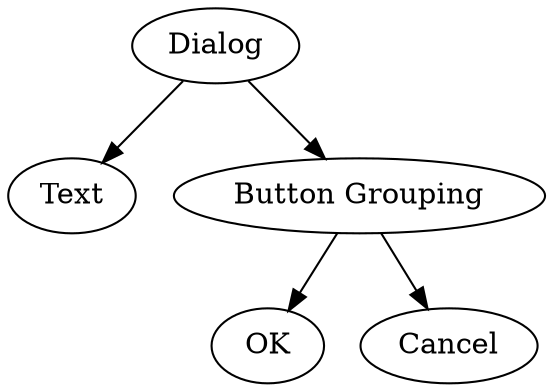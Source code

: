 digraph graphname {
    a [label="Dialog"];
    a -> b;
    a -> c;
    b [label="Text"];
    c [label="Button Grouping"];
    c -> d;
    c -> e;
    d [label="OK"];
    e [label="Cancel"];
}
